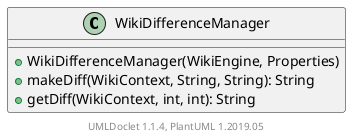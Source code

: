 @startuml

    class WikiDifferenceManager [[WikiDifferenceManager.html]] {
        +WikiDifferenceManager(WikiEngine, Properties)
        +makeDiff(WikiContext, String, String): String
        +getDiff(WikiContext, int, int): String
    }


    center footer UMLDoclet 1.1.4, PlantUML 1.2019.05
@enduml
